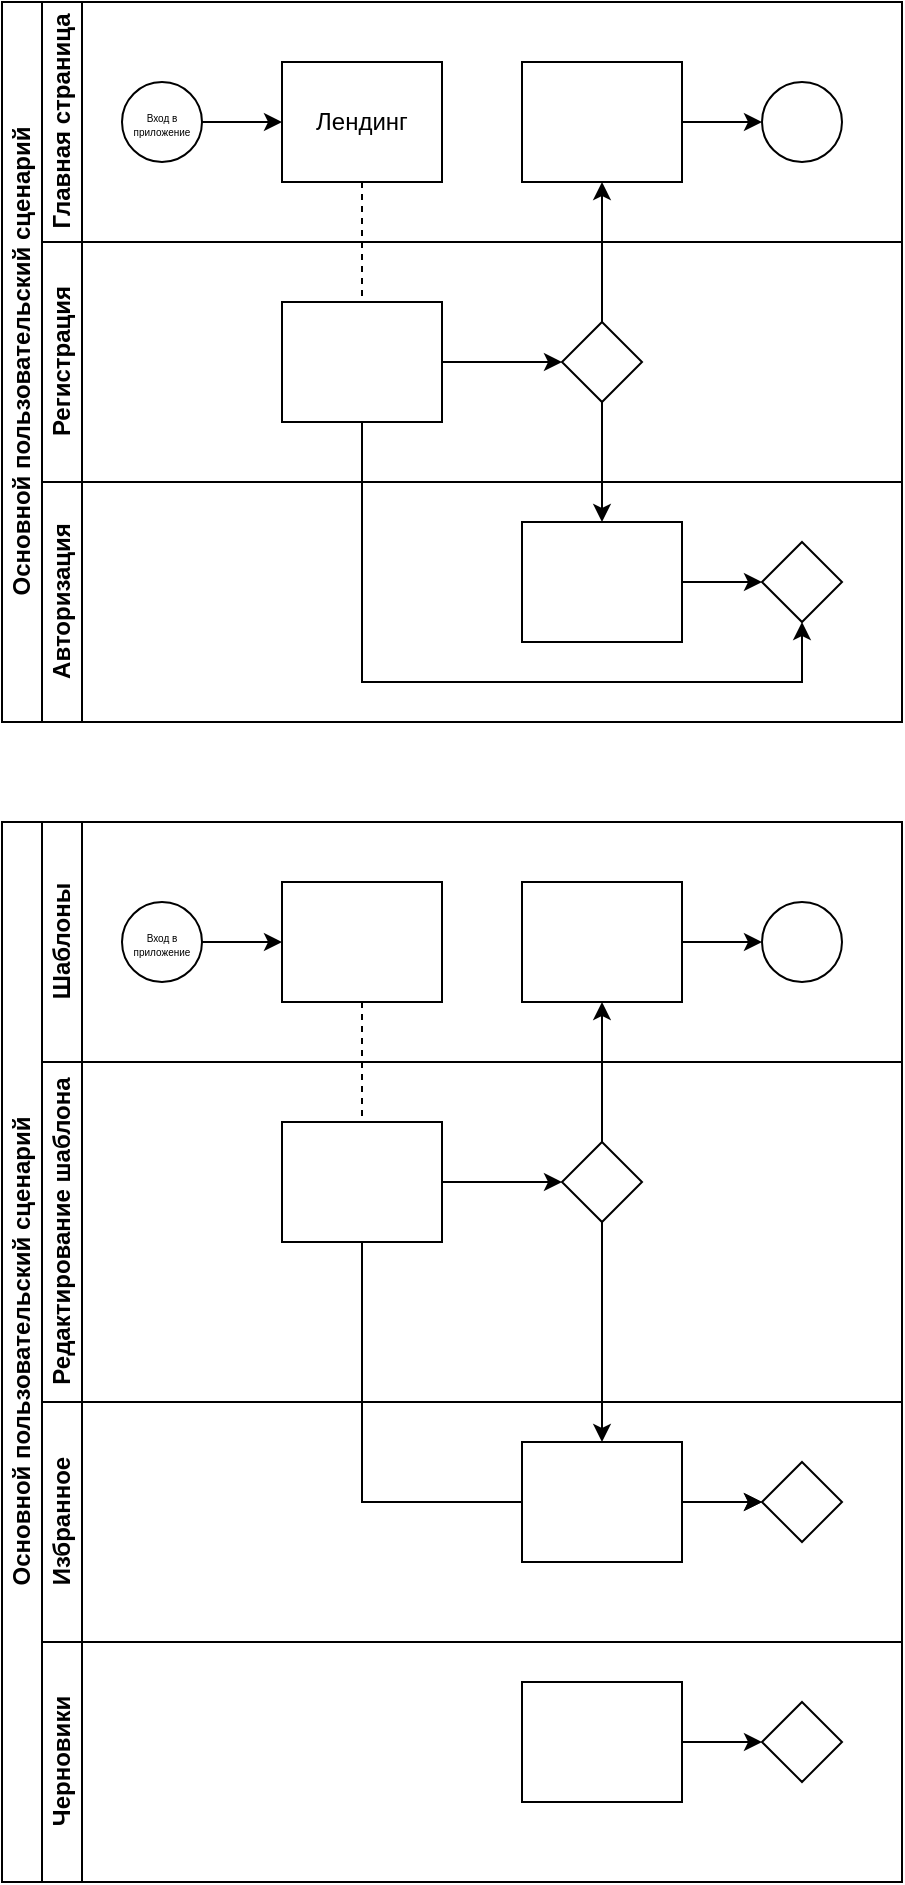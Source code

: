 <mxfile version="24.2.5" type="github">
  <diagram id="prtHgNgQTEPvFCAcTncT" name="Page-1">
    <mxGraphModel dx="1272" dy="853" grid="1" gridSize="10" guides="1" tooltips="1" connect="1" arrows="1" fold="1" page="1" pageScale="1" pageWidth="827" pageHeight="1169" math="0" shadow="0">
      <root>
        <mxCell id="0" />
        <mxCell id="1" parent="0" />
        <mxCell id="dNxyNK7c78bLwvsdeMH5-19" value="Основной пользовательский сценарий" style="swimlane;html=1;childLayout=stackLayout;resizeParent=1;resizeParentMax=0;horizontal=0;startSize=20;horizontalStack=0;" parent="1" vertex="1">
          <mxGeometry x="120" y="120" width="450" height="360" as="geometry" />
        </mxCell>
        <mxCell id="dNxyNK7c78bLwvsdeMH5-27" value="" style="edgeStyle=orthogonalEdgeStyle;rounded=0;orthogonalLoop=1;jettySize=auto;html=1;dashed=1;endArrow=none;endFill=0;" parent="dNxyNK7c78bLwvsdeMH5-19" source="dNxyNK7c78bLwvsdeMH5-24" target="dNxyNK7c78bLwvsdeMH5-26" edge="1">
          <mxGeometry relative="1" as="geometry" />
        </mxCell>
        <mxCell id="dNxyNK7c78bLwvsdeMH5-31" style="edgeStyle=orthogonalEdgeStyle;rounded=0;orthogonalLoop=1;jettySize=auto;html=1;endArrow=classic;endFill=1;" parent="dNxyNK7c78bLwvsdeMH5-19" source="dNxyNK7c78bLwvsdeMH5-28" target="dNxyNK7c78bLwvsdeMH5-30" edge="1">
          <mxGeometry relative="1" as="geometry" />
        </mxCell>
        <mxCell id="dNxyNK7c78bLwvsdeMH5-35" style="edgeStyle=orthogonalEdgeStyle;rounded=0;orthogonalLoop=1;jettySize=auto;html=1;endArrow=classic;endFill=1;" parent="dNxyNK7c78bLwvsdeMH5-19" source="dNxyNK7c78bLwvsdeMH5-28" target="dNxyNK7c78bLwvsdeMH5-34" edge="1">
          <mxGeometry relative="1" as="geometry" />
        </mxCell>
        <mxCell id="dNxyNK7c78bLwvsdeMH5-38" style="edgeStyle=orthogonalEdgeStyle;rounded=0;orthogonalLoop=1;jettySize=auto;html=1;endArrow=classic;endFill=1;" parent="dNxyNK7c78bLwvsdeMH5-19" source="dNxyNK7c78bLwvsdeMH5-26" target="dNxyNK7c78bLwvsdeMH5-36" edge="1">
          <mxGeometry relative="1" as="geometry">
            <Array as="points">
              <mxPoint x="180" y="340" />
              <mxPoint x="400" y="340" />
            </Array>
          </mxGeometry>
        </mxCell>
        <mxCell id="dNxyNK7c78bLwvsdeMH5-20" value="Главная страница" style="swimlane;html=1;startSize=20;horizontal=0;" parent="dNxyNK7c78bLwvsdeMH5-19" vertex="1">
          <mxGeometry x="20" width="430" height="120" as="geometry" />
        </mxCell>
        <mxCell id="dNxyNK7c78bLwvsdeMH5-25" value="" style="edgeStyle=orthogonalEdgeStyle;rounded=0;orthogonalLoop=1;jettySize=auto;html=1;" parent="dNxyNK7c78bLwvsdeMH5-20" source="dNxyNK7c78bLwvsdeMH5-23" target="dNxyNK7c78bLwvsdeMH5-24" edge="1">
          <mxGeometry relative="1" as="geometry" />
        </mxCell>
        <mxCell id="dNxyNK7c78bLwvsdeMH5-23" value="&lt;p style=&quot;line-height: 40%;&quot;&gt;&lt;font style=&quot;font-size: 5px;&quot;&gt;Вход в приложение&lt;/font&gt;&lt;/p&gt;" style="ellipse;whiteSpace=wrap;html=1;" parent="dNxyNK7c78bLwvsdeMH5-20" vertex="1">
          <mxGeometry x="40" y="40" width="40" height="40" as="geometry" />
        </mxCell>
        <mxCell id="dNxyNK7c78bLwvsdeMH5-24" value="Лендинг" style="rounded=0;whiteSpace=wrap;html=1;fontFamily=Helvetica;fontSize=12;fontColor=#000000;align=center;" parent="dNxyNK7c78bLwvsdeMH5-20" vertex="1">
          <mxGeometry x="120" y="30" width="80" height="60" as="geometry" />
        </mxCell>
        <mxCell id="dNxyNK7c78bLwvsdeMH5-33" value="" style="edgeStyle=orthogonalEdgeStyle;rounded=0;orthogonalLoop=1;jettySize=auto;html=1;endArrow=classic;endFill=1;" parent="dNxyNK7c78bLwvsdeMH5-20" source="dNxyNK7c78bLwvsdeMH5-30" target="dNxyNK7c78bLwvsdeMH5-32" edge="1">
          <mxGeometry relative="1" as="geometry" />
        </mxCell>
        <mxCell id="dNxyNK7c78bLwvsdeMH5-30" value="" style="rounded=0;whiteSpace=wrap;html=1;fontFamily=Helvetica;fontSize=12;fontColor=#000000;align=center;" parent="dNxyNK7c78bLwvsdeMH5-20" vertex="1">
          <mxGeometry x="240" y="30" width="80" height="60" as="geometry" />
        </mxCell>
        <mxCell id="dNxyNK7c78bLwvsdeMH5-32" value="" style="ellipse;whiteSpace=wrap;html=1;" parent="dNxyNK7c78bLwvsdeMH5-20" vertex="1">
          <mxGeometry x="360" y="40" width="40" height="40" as="geometry" />
        </mxCell>
        <mxCell id="dNxyNK7c78bLwvsdeMH5-21" value="Регистрация" style="swimlane;html=1;startSize=20;horizontal=0;" parent="dNxyNK7c78bLwvsdeMH5-19" vertex="1">
          <mxGeometry x="20" y="120" width="430" height="120" as="geometry" />
        </mxCell>
        <mxCell id="dNxyNK7c78bLwvsdeMH5-29" value="" style="edgeStyle=orthogonalEdgeStyle;rounded=0;orthogonalLoop=1;jettySize=auto;html=1;endArrow=classic;endFill=1;" parent="dNxyNK7c78bLwvsdeMH5-21" source="dNxyNK7c78bLwvsdeMH5-26" target="dNxyNK7c78bLwvsdeMH5-28" edge="1">
          <mxGeometry relative="1" as="geometry" />
        </mxCell>
        <mxCell id="dNxyNK7c78bLwvsdeMH5-26" value="" style="rounded=0;whiteSpace=wrap;html=1;fontFamily=Helvetica;fontSize=12;fontColor=#000000;align=center;" parent="dNxyNK7c78bLwvsdeMH5-21" vertex="1">
          <mxGeometry x="120" y="30" width="80" height="60" as="geometry" />
        </mxCell>
        <mxCell id="dNxyNK7c78bLwvsdeMH5-28" value="" style="rhombus;whiteSpace=wrap;html=1;fontFamily=Helvetica;fontSize=12;fontColor=#000000;align=center;" parent="dNxyNK7c78bLwvsdeMH5-21" vertex="1">
          <mxGeometry x="260" y="40" width="40" height="40" as="geometry" />
        </mxCell>
        <mxCell id="dNxyNK7c78bLwvsdeMH5-22" value="Авторизация" style="swimlane;html=1;startSize=20;horizontal=0;" parent="dNxyNK7c78bLwvsdeMH5-19" vertex="1">
          <mxGeometry x="20" y="240" width="430" height="120" as="geometry" />
        </mxCell>
        <mxCell id="dNxyNK7c78bLwvsdeMH5-37" value="" style="edgeStyle=orthogonalEdgeStyle;rounded=0;orthogonalLoop=1;jettySize=auto;html=1;endArrow=classic;endFill=1;" parent="dNxyNK7c78bLwvsdeMH5-22" source="dNxyNK7c78bLwvsdeMH5-34" target="dNxyNK7c78bLwvsdeMH5-36" edge="1">
          <mxGeometry relative="1" as="geometry" />
        </mxCell>
        <mxCell id="dNxyNK7c78bLwvsdeMH5-34" value="" style="rounded=0;whiteSpace=wrap;html=1;fontFamily=Helvetica;fontSize=12;fontColor=#000000;align=center;" parent="dNxyNK7c78bLwvsdeMH5-22" vertex="1">
          <mxGeometry x="240" y="20" width="80" height="60" as="geometry" />
        </mxCell>
        <mxCell id="dNxyNK7c78bLwvsdeMH5-36" value="" style="rhombus;whiteSpace=wrap;html=1;fontFamily=Helvetica;fontSize=12;fontColor=#000000;align=center;" parent="dNxyNK7c78bLwvsdeMH5-22" vertex="1">
          <mxGeometry x="360" y="30" width="40" height="40" as="geometry" />
        </mxCell>
        <mxCell id="yJSN0h3x7tzJJifi_3Eg-13" value="Основной пользовательский сценарий" style="swimlane;html=1;childLayout=stackLayout;resizeParent=1;resizeParentMax=0;horizontal=0;startSize=20;horizontalStack=0;" vertex="1" parent="1">
          <mxGeometry x="120" y="530" width="450" height="530" as="geometry" />
        </mxCell>
        <mxCell id="yJSN0h3x7tzJJifi_3Eg-14" value="" style="edgeStyle=orthogonalEdgeStyle;rounded=0;orthogonalLoop=1;jettySize=auto;html=1;dashed=1;endArrow=none;endFill=0;" edge="1" parent="yJSN0h3x7tzJJifi_3Eg-13" source="yJSN0h3x7tzJJifi_3Eg-21" target="yJSN0h3x7tzJJifi_3Eg-27">
          <mxGeometry relative="1" as="geometry" />
        </mxCell>
        <mxCell id="yJSN0h3x7tzJJifi_3Eg-15" style="edgeStyle=orthogonalEdgeStyle;rounded=0;orthogonalLoop=1;jettySize=auto;html=1;endArrow=classic;endFill=1;" edge="1" parent="yJSN0h3x7tzJJifi_3Eg-13" source="yJSN0h3x7tzJJifi_3Eg-28" target="yJSN0h3x7tzJJifi_3Eg-23">
          <mxGeometry relative="1" as="geometry" />
        </mxCell>
        <mxCell id="yJSN0h3x7tzJJifi_3Eg-16" style="edgeStyle=orthogonalEdgeStyle;rounded=0;orthogonalLoop=1;jettySize=auto;html=1;endArrow=classic;endFill=1;" edge="1" parent="yJSN0h3x7tzJJifi_3Eg-13" source="yJSN0h3x7tzJJifi_3Eg-28" target="yJSN0h3x7tzJJifi_3Eg-31">
          <mxGeometry relative="1" as="geometry" />
        </mxCell>
        <mxCell id="yJSN0h3x7tzJJifi_3Eg-17" style="edgeStyle=orthogonalEdgeStyle;rounded=0;orthogonalLoop=1;jettySize=auto;html=1;endArrow=classic;endFill=1;" edge="1" parent="yJSN0h3x7tzJJifi_3Eg-13" source="yJSN0h3x7tzJJifi_3Eg-27" target="yJSN0h3x7tzJJifi_3Eg-32">
          <mxGeometry relative="1" as="geometry">
            <Array as="points">
              <mxPoint x="180" y="340" />
              <mxPoint x="400" y="340" />
            </Array>
          </mxGeometry>
        </mxCell>
        <mxCell id="yJSN0h3x7tzJJifi_3Eg-18" value="Шаблоны" style="swimlane;html=1;startSize=20;horizontal=0;" vertex="1" parent="yJSN0h3x7tzJJifi_3Eg-13">
          <mxGeometry x="20" width="430" height="120" as="geometry" />
        </mxCell>
        <mxCell id="yJSN0h3x7tzJJifi_3Eg-19" value="" style="edgeStyle=orthogonalEdgeStyle;rounded=0;orthogonalLoop=1;jettySize=auto;html=1;" edge="1" parent="yJSN0h3x7tzJJifi_3Eg-18" source="yJSN0h3x7tzJJifi_3Eg-20" target="yJSN0h3x7tzJJifi_3Eg-21">
          <mxGeometry relative="1" as="geometry" />
        </mxCell>
        <mxCell id="yJSN0h3x7tzJJifi_3Eg-20" value="&lt;p style=&quot;line-height: 40%;&quot;&gt;&lt;font style=&quot;font-size: 5px;&quot;&gt;Вход в приложение&lt;/font&gt;&lt;/p&gt;" style="ellipse;whiteSpace=wrap;html=1;" vertex="1" parent="yJSN0h3x7tzJJifi_3Eg-18">
          <mxGeometry x="40" y="40" width="40" height="40" as="geometry" />
        </mxCell>
        <mxCell id="yJSN0h3x7tzJJifi_3Eg-21" value="" style="rounded=0;whiteSpace=wrap;html=1;fontFamily=Helvetica;fontSize=12;fontColor=#000000;align=center;" vertex="1" parent="yJSN0h3x7tzJJifi_3Eg-18">
          <mxGeometry x="120" y="30" width="80" height="60" as="geometry" />
        </mxCell>
        <mxCell id="yJSN0h3x7tzJJifi_3Eg-22" value="" style="edgeStyle=orthogonalEdgeStyle;rounded=0;orthogonalLoop=1;jettySize=auto;html=1;endArrow=classic;endFill=1;" edge="1" parent="yJSN0h3x7tzJJifi_3Eg-18" source="yJSN0h3x7tzJJifi_3Eg-23" target="yJSN0h3x7tzJJifi_3Eg-24">
          <mxGeometry relative="1" as="geometry" />
        </mxCell>
        <mxCell id="yJSN0h3x7tzJJifi_3Eg-23" value="" style="rounded=0;whiteSpace=wrap;html=1;fontFamily=Helvetica;fontSize=12;fontColor=#000000;align=center;" vertex="1" parent="yJSN0h3x7tzJJifi_3Eg-18">
          <mxGeometry x="240" y="30" width="80" height="60" as="geometry" />
        </mxCell>
        <mxCell id="yJSN0h3x7tzJJifi_3Eg-24" value="" style="ellipse;whiteSpace=wrap;html=1;" vertex="1" parent="yJSN0h3x7tzJJifi_3Eg-18">
          <mxGeometry x="360" y="40" width="40" height="40" as="geometry" />
        </mxCell>
        <mxCell id="yJSN0h3x7tzJJifi_3Eg-25" value="Редактирование шаблона" style="swimlane;html=1;startSize=20;horizontal=0;" vertex="1" parent="yJSN0h3x7tzJJifi_3Eg-13">
          <mxGeometry x="20" y="120" width="430" height="170" as="geometry" />
        </mxCell>
        <mxCell id="yJSN0h3x7tzJJifi_3Eg-26" value="" style="edgeStyle=orthogonalEdgeStyle;rounded=0;orthogonalLoop=1;jettySize=auto;html=1;endArrow=classic;endFill=1;" edge="1" parent="yJSN0h3x7tzJJifi_3Eg-25" source="yJSN0h3x7tzJJifi_3Eg-27" target="yJSN0h3x7tzJJifi_3Eg-28">
          <mxGeometry relative="1" as="geometry" />
        </mxCell>
        <mxCell id="yJSN0h3x7tzJJifi_3Eg-27" value="" style="rounded=0;whiteSpace=wrap;html=1;fontFamily=Helvetica;fontSize=12;fontColor=#000000;align=center;" vertex="1" parent="yJSN0h3x7tzJJifi_3Eg-25">
          <mxGeometry x="120" y="30" width="80" height="60" as="geometry" />
        </mxCell>
        <mxCell id="yJSN0h3x7tzJJifi_3Eg-28" value="" style="rhombus;whiteSpace=wrap;html=1;fontFamily=Helvetica;fontSize=12;fontColor=#000000;align=center;" vertex="1" parent="yJSN0h3x7tzJJifi_3Eg-25">
          <mxGeometry x="260" y="40" width="40" height="40" as="geometry" />
        </mxCell>
        <mxCell id="yJSN0h3x7tzJJifi_3Eg-29" value="Избранное" style="swimlane;html=1;startSize=20;horizontal=0;" vertex="1" parent="yJSN0h3x7tzJJifi_3Eg-13">
          <mxGeometry x="20" y="290" width="430" height="120" as="geometry" />
        </mxCell>
        <mxCell id="yJSN0h3x7tzJJifi_3Eg-30" value="" style="edgeStyle=orthogonalEdgeStyle;rounded=0;orthogonalLoop=1;jettySize=auto;html=1;endArrow=classic;endFill=1;" edge="1" parent="yJSN0h3x7tzJJifi_3Eg-29" source="yJSN0h3x7tzJJifi_3Eg-31" target="yJSN0h3x7tzJJifi_3Eg-32">
          <mxGeometry relative="1" as="geometry" />
        </mxCell>
        <mxCell id="yJSN0h3x7tzJJifi_3Eg-31" value="" style="rounded=0;whiteSpace=wrap;html=1;fontFamily=Helvetica;fontSize=12;fontColor=#000000;align=center;" vertex="1" parent="yJSN0h3x7tzJJifi_3Eg-29">
          <mxGeometry x="240" y="20" width="80" height="60" as="geometry" />
        </mxCell>
        <mxCell id="yJSN0h3x7tzJJifi_3Eg-32" value="" style="rhombus;whiteSpace=wrap;html=1;fontFamily=Helvetica;fontSize=12;fontColor=#000000;align=center;" vertex="1" parent="yJSN0h3x7tzJJifi_3Eg-29">
          <mxGeometry x="360" y="30" width="40" height="40" as="geometry" />
        </mxCell>
        <mxCell id="yJSN0h3x7tzJJifi_3Eg-35" value="Черновики" style="swimlane;html=1;startSize=20;horizontal=0;" vertex="1" parent="yJSN0h3x7tzJJifi_3Eg-13">
          <mxGeometry x="20" y="410" width="430" height="120" as="geometry" />
        </mxCell>
        <mxCell id="yJSN0h3x7tzJJifi_3Eg-36" value="" style="edgeStyle=orthogonalEdgeStyle;rounded=0;orthogonalLoop=1;jettySize=auto;html=1;endArrow=classic;endFill=1;" edge="1" parent="yJSN0h3x7tzJJifi_3Eg-35" source="yJSN0h3x7tzJJifi_3Eg-37" target="yJSN0h3x7tzJJifi_3Eg-38">
          <mxGeometry relative="1" as="geometry" />
        </mxCell>
        <mxCell id="yJSN0h3x7tzJJifi_3Eg-37" value="" style="rounded=0;whiteSpace=wrap;html=1;fontFamily=Helvetica;fontSize=12;fontColor=#000000;align=center;" vertex="1" parent="yJSN0h3x7tzJJifi_3Eg-35">
          <mxGeometry x="240" y="20" width="80" height="60" as="geometry" />
        </mxCell>
        <mxCell id="yJSN0h3x7tzJJifi_3Eg-38" value="" style="rhombus;whiteSpace=wrap;html=1;fontFamily=Helvetica;fontSize=12;fontColor=#000000;align=center;" vertex="1" parent="yJSN0h3x7tzJJifi_3Eg-35">
          <mxGeometry x="360" y="30" width="40" height="40" as="geometry" />
        </mxCell>
      </root>
    </mxGraphModel>
  </diagram>
</mxfile>
